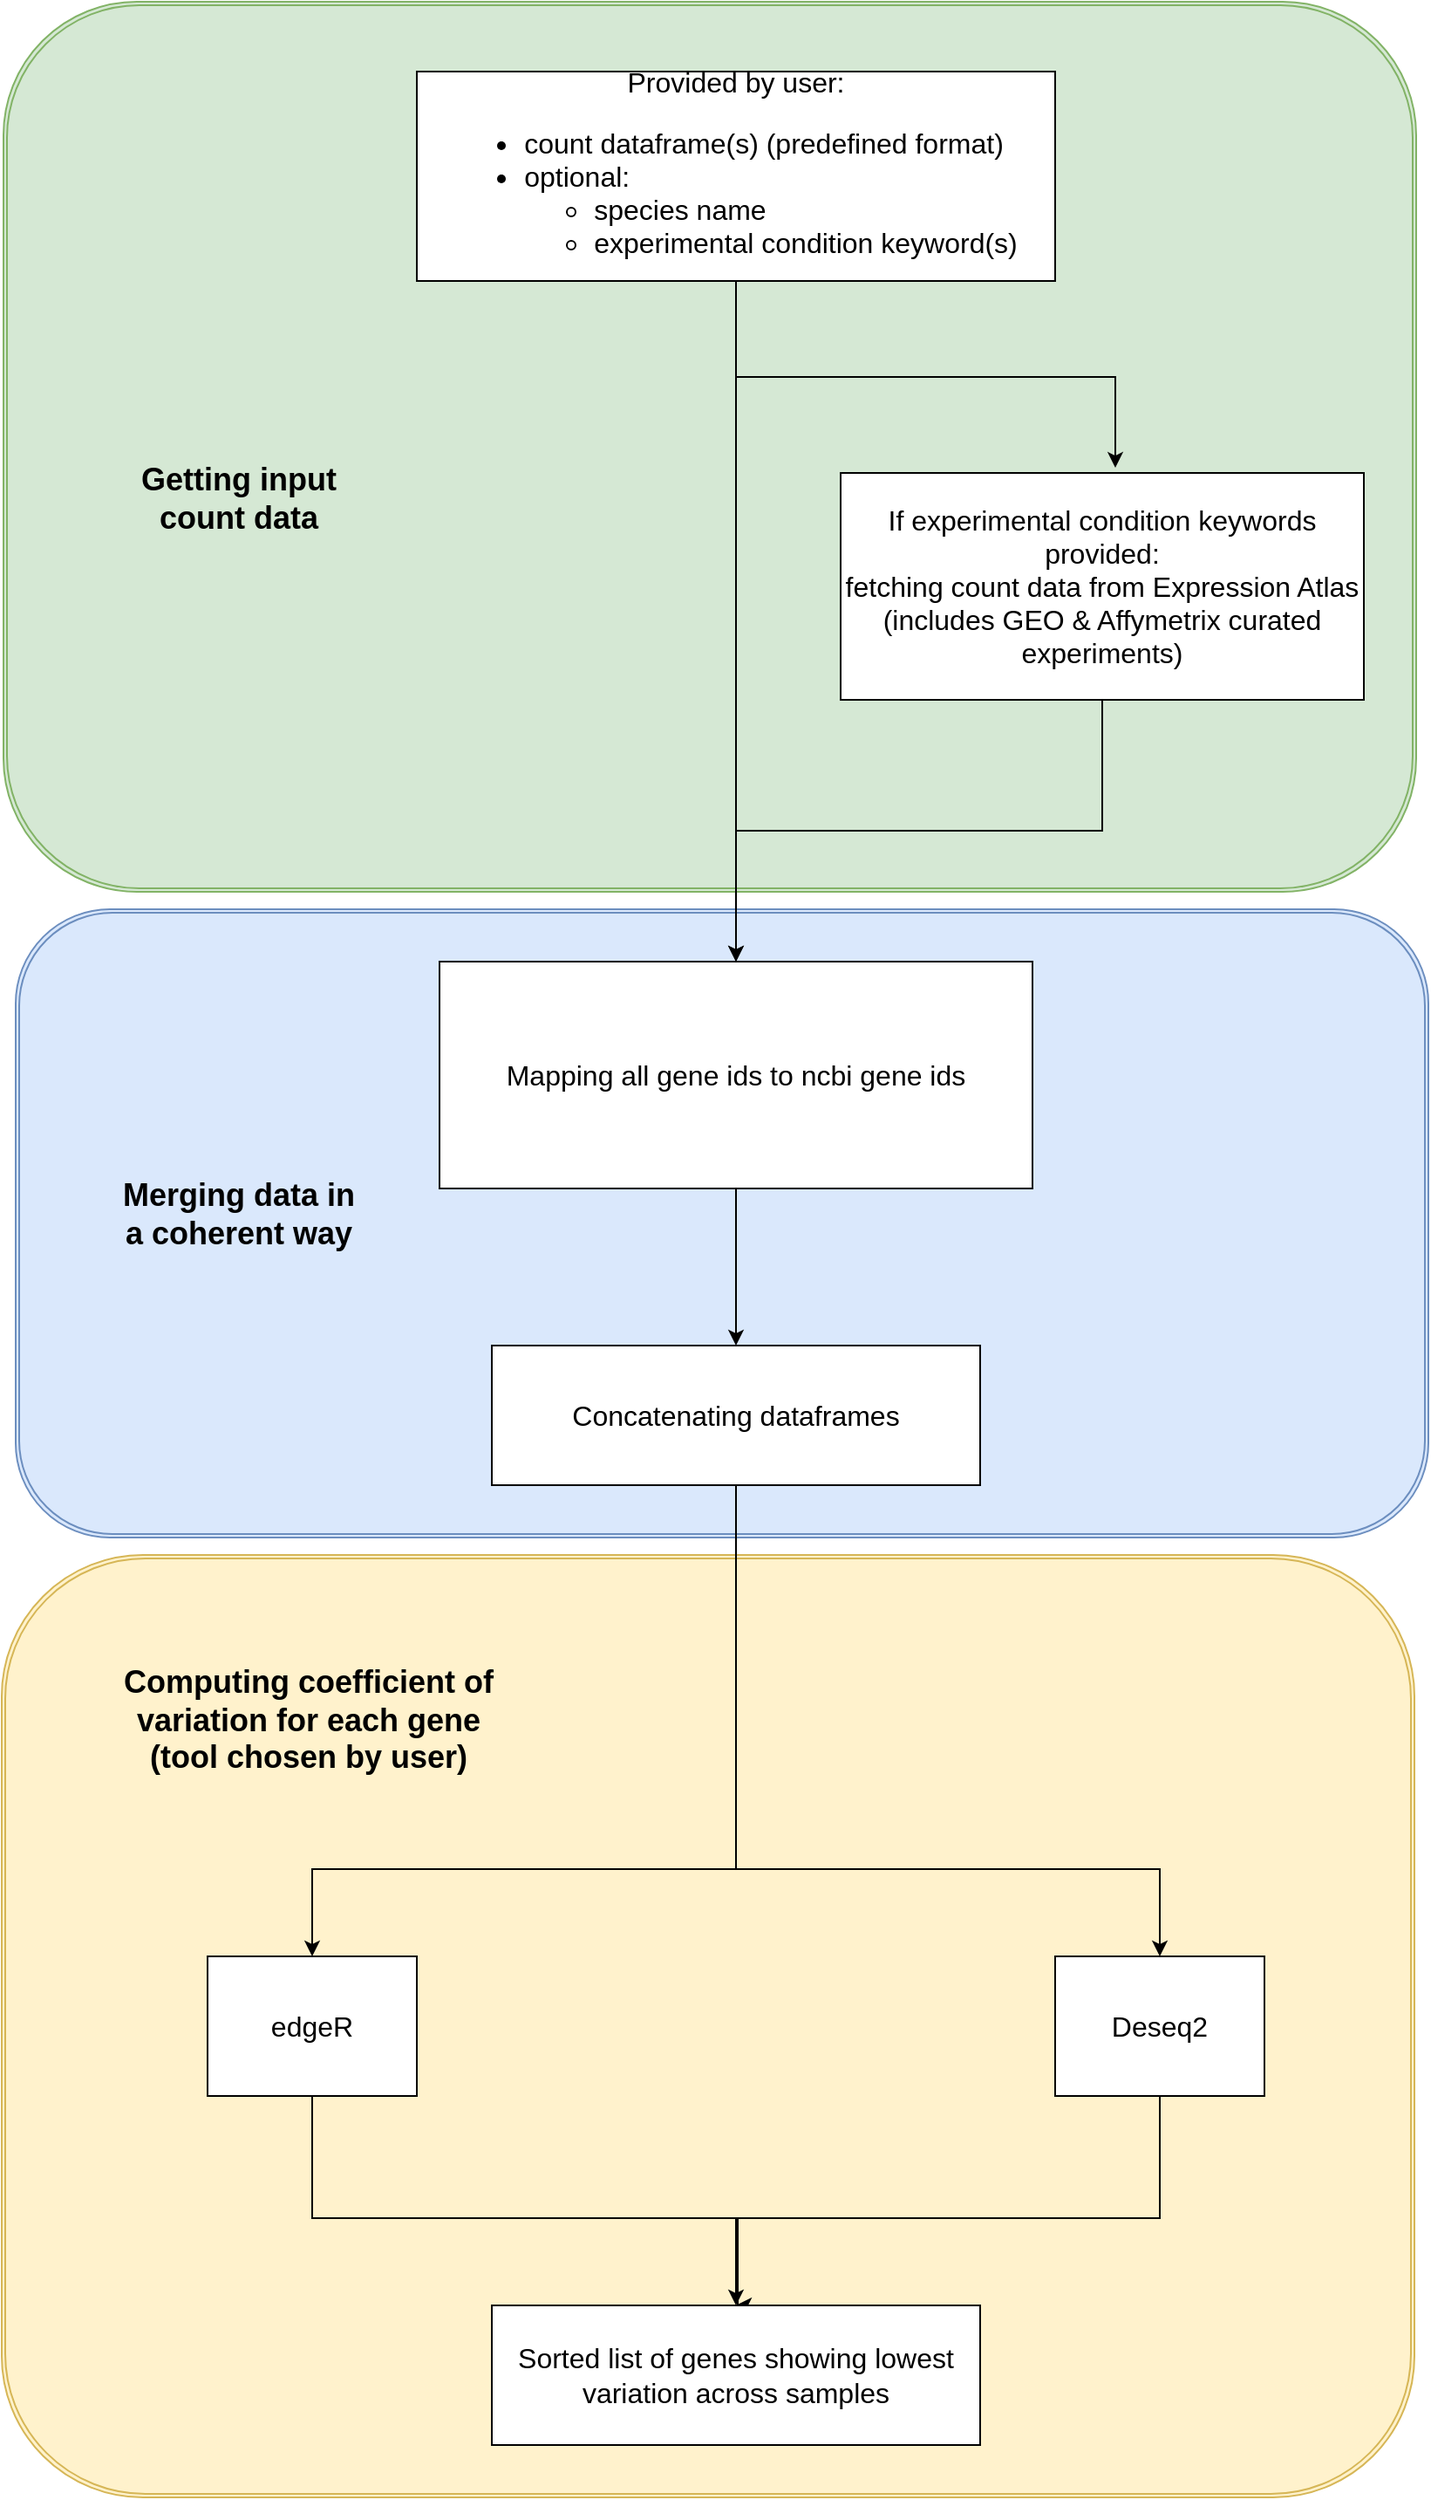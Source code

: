 <mxfile version="24.7.16">
  <diagram name="Page-1" id="T1eZqVlg703bQRGo6IRa">
    <mxGraphModel dx="1509" dy="794" grid="1" gridSize="10" guides="1" tooltips="1" connect="1" arrows="1" fold="1" page="1" pageScale="1" pageWidth="827" pageHeight="1169" math="0" shadow="0">
      <root>
        <mxCell id="0" />
        <mxCell id="1" parent="0" />
        <mxCell id="4rcjOx3j172kwRaQ4hnd-21" value="" style="shape=ext;double=1;rounded=1;whiteSpace=wrap;html=1;fillColor=#fff2cc;strokeColor=#d6b656;" vertex="1" parent="1">
          <mxGeometry x="9" y="900" width="810" height="540" as="geometry" />
        </mxCell>
        <mxCell id="4rcjOx3j172kwRaQ4hnd-19" value="" style="shape=ext;double=1;rounded=1;whiteSpace=wrap;html=1;fillColor=#dae8fc;strokeColor=#6c8ebf;" vertex="1" parent="1">
          <mxGeometry x="17" y="530" width="810" height="360" as="geometry" />
        </mxCell>
        <mxCell id="4rcjOx3j172kwRaQ4hnd-15" value="" style="shape=ext;double=1;rounded=1;whiteSpace=wrap;html=1;fillColor=#d5e8d4;strokeColor=#82b366;" vertex="1" parent="1">
          <mxGeometry x="10" y="10" width="810" height="510" as="geometry" />
        </mxCell>
        <mxCell id="4rcjOx3j172kwRaQ4hnd-5" style="edgeStyle=orthogonalEdgeStyle;rounded=0;orthogonalLoop=1;jettySize=auto;html=1;" edge="1" parent="1" source="4rcjOx3j172kwRaQ4hnd-2" target="4rcjOx3j172kwRaQ4hnd-4">
          <mxGeometry relative="1" as="geometry" />
        </mxCell>
        <mxCell id="4rcjOx3j172kwRaQ4hnd-2" value="If experimental condition keywords provided: &lt;br&gt;fetching count data from Expression Atlas &lt;br&gt;(includes GEO &amp;amp; Affymetrix curated experiments)" style="rounded=0;whiteSpace=wrap;html=1;fontSize=16;" vertex="1" parent="1">
          <mxGeometry x="490" y="280" width="300" height="130" as="geometry" />
        </mxCell>
        <mxCell id="4rcjOx3j172kwRaQ4hnd-8" style="edgeStyle=orthogonalEdgeStyle;rounded=0;orthogonalLoop=1;jettySize=auto;html=1;" edge="1" parent="1" source="4rcjOx3j172kwRaQ4hnd-4" target="4rcjOx3j172kwRaQ4hnd-7">
          <mxGeometry relative="1" as="geometry" />
        </mxCell>
        <mxCell id="4rcjOx3j172kwRaQ4hnd-4" value="Mapping all gene ids to ncbi gene ids" style="rounded=0;whiteSpace=wrap;html=1;fontSize=16;" vertex="1" parent="1">
          <mxGeometry x="260" y="560" width="340" height="130" as="geometry" />
        </mxCell>
        <mxCell id="4rcjOx3j172kwRaQ4hnd-26" style="edgeStyle=orthogonalEdgeStyle;rounded=0;orthogonalLoop=1;jettySize=auto;html=1;" edge="1" parent="1" source="4rcjOx3j172kwRaQ4hnd-7" target="4rcjOx3j172kwRaQ4hnd-23">
          <mxGeometry relative="1" as="geometry">
            <Array as="points">
              <mxPoint x="430" y="1080" />
              <mxPoint x="187" y="1080" />
            </Array>
          </mxGeometry>
        </mxCell>
        <mxCell id="4rcjOx3j172kwRaQ4hnd-27" style="edgeStyle=orthogonalEdgeStyle;rounded=0;orthogonalLoop=1;jettySize=auto;html=1;" edge="1" parent="1" source="4rcjOx3j172kwRaQ4hnd-7" target="4rcjOx3j172kwRaQ4hnd-24">
          <mxGeometry relative="1" as="geometry">
            <Array as="points">
              <mxPoint x="430" y="1080" />
              <mxPoint x="673" y="1080" />
            </Array>
          </mxGeometry>
        </mxCell>
        <mxCell id="4rcjOx3j172kwRaQ4hnd-7" value="Concatenating dataframes" style="rounded=0;whiteSpace=wrap;html=1;fontSize=16;" vertex="1" parent="1">
          <mxGeometry x="290" y="780" width="280" height="80" as="geometry" />
        </mxCell>
        <mxCell id="4rcjOx3j172kwRaQ4hnd-11" style="edgeStyle=orthogonalEdgeStyle;rounded=0;orthogonalLoop=1;jettySize=auto;html=1;entryX=0.5;entryY=0;entryDx=0;entryDy=0;" edge="1" parent="1" source="4rcjOx3j172kwRaQ4hnd-10" target="4rcjOx3j172kwRaQ4hnd-4">
          <mxGeometry relative="1" as="geometry" />
        </mxCell>
        <mxCell id="4rcjOx3j172kwRaQ4hnd-10" value="Provided by user:&lt;div&gt;&lt;ul&gt;&lt;li style=&quot;text-align: left;&quot;&gt;count dataframe(s) (predefined format)&lt;/li&gt;&lt;li style=&quot;text-align: left;&quot;&gt;optional:&amp;nbsp;&lt;/li&gt;&lt;ul&gt;&lt;li style=&quot;text-align: left;&quot;&gt;species name&lt;/li&gt;&lt;li style=&quot;text-align: left;&quot;&gt;experimental condition keyword(s)&lt;/li&gt;&lt;/ul&gt;&lt;/ul&gt;&lt;/div&gt;" style="rounded=0;whiteSpace=wrap;html=1;fontSize=16;" vertex="1" parent="1">
          <mxGeometry x="247" y="50" width="366" height="120" as="geometry" />
        </mxCell>
        <mxCell id="4rcjOx3j172kwRaQ4hnd-12" style="edgeStyle=orthogonalEdgeStyle;rounded=0;orthogonalLoop=1;jettySize=auto;html=1;entryX=0.525;entryY=-0.023;entryDx=0;entryDy=0;entryPerimeter=0;" edge="1" parent="1" source="4rcjOx3j172kwRaQ4hnd-10" target="4rcjOx3j172kwRaQ4hnd-2">
          <mxGeometry relative="1" as="geometry" />
        </mxCell>
        <mxCell id="4rcjOx3j172kwRaQ4hnd-16" value="Getting input count data" style="text;html=1;align=center;verticalAlign=middle;whiteSpace=wrap;rounded=0;fontSize=18;fontStyle=1" vertex="1" parent="1">
          <mxGeometry x="70" y="250" width="150" height="90" as="geometry" />
        </mxCell>
        <mxCell id="4rcjOx3j172kwRaQ4hnd-20" value="Merging data in a coherent way" style="text;html=1;align=center;verticalAlign=middle;whiteSpace=wrap;rounded=0;fontSize=18;fontStyle=1" vertex="1" parent="1">
          <mxGeometry x="70" y="660" width="150" height="90" as="geometry" />
        </mxCell>
        <mxCell id="4rcjOx3j172kwRaQ4hnd-22" value="Computing coefficient of variation for each gene (tool chosen by user)" style="text;html=1;align=center;verticalAlign=middle;whiteSpace=wrap;rounded=0;fontSize=18;fontStyle=1" vertex="1" parent="1">
          <mxGeometry x="70" y="950" width="230" height="90" as="geometry" />
        </mxCell>
        <mxCell id="4rcjOx3j172kwRaQ4hnd-33" style="edgeStyle=orthogonalEdgeStyle;rounded=0;orthogonalLoop=1;jettySize=auto;html=1;" edge="1" parent="1" source="4rcjOx3j172kwRaQ4hnd-23">
          <mxGeometry relative="1" as="geometry">
            <mxPoint x="430" y="1330" as="targetPoint" />
            <Array as="points">
              <mxPoint x="187" y="1280" />
              <mxPoint x="431" y="1280" />
              <mxPoint x="431" y="1330" />
            </Array>
          </mxGeometry>
        </mxCell>
        <mxCell id="4rcjOx3j172kwRaQ4hnd-23" value="edgeR" style="rounded=0;whiteSpace=wrap;html=1;fontSize=16;" vertex="1" parent="1">
          <mxGeometry x="127" y="1130" width="120" height="80" as="geometry" />
        </mxCell>
        <mxCell id="4rcjOx3j172kwRaQ4hnd-30" style="edgeStyle=orthogonalEdgeStyle;rounded=0;orthogonalLoop=1;jettySize=auto;html=1;" edge="1" parent="1" source="4rcjOx3j172kwRaQ4hnd-24" target="4rcjOx3j172kwRaQ4hnd-29">
          <mxGeometry relative="1" as="geometry">
            <Array as="points">
              <mxPoint x="673" y="1280" />
              <mxPoint x="430" y="1280" />
            </Array>
          </mxGeometry>
        </mxCell>
        <mxCell id="4rcjOx3j172kwRaQ4hnd-24" value="Deseq2" style="rounded=0;whiteSpace=wrap;html=1;fontSize=16;" vertex="1" parent="1">
          <mxGeometry x="613" y="1130" width="120" height="80" as="geometry" />
        </mxCell>
        <mxCell id="4rcjOx3j172kwRaQ4hnd-29" value="Sorted list of genes showing lowest variation across samples" style="rounded=0;whiteSpace=wrap;html=1;fontSize=16;" vertex="1" parent="1">
          <mxGeometry x="290" y="1330" width="280" height="80" as="geometry" />
        </mxCell>
      </root>
    </mxGraphModel>
  </diagram>
</mxfile>
